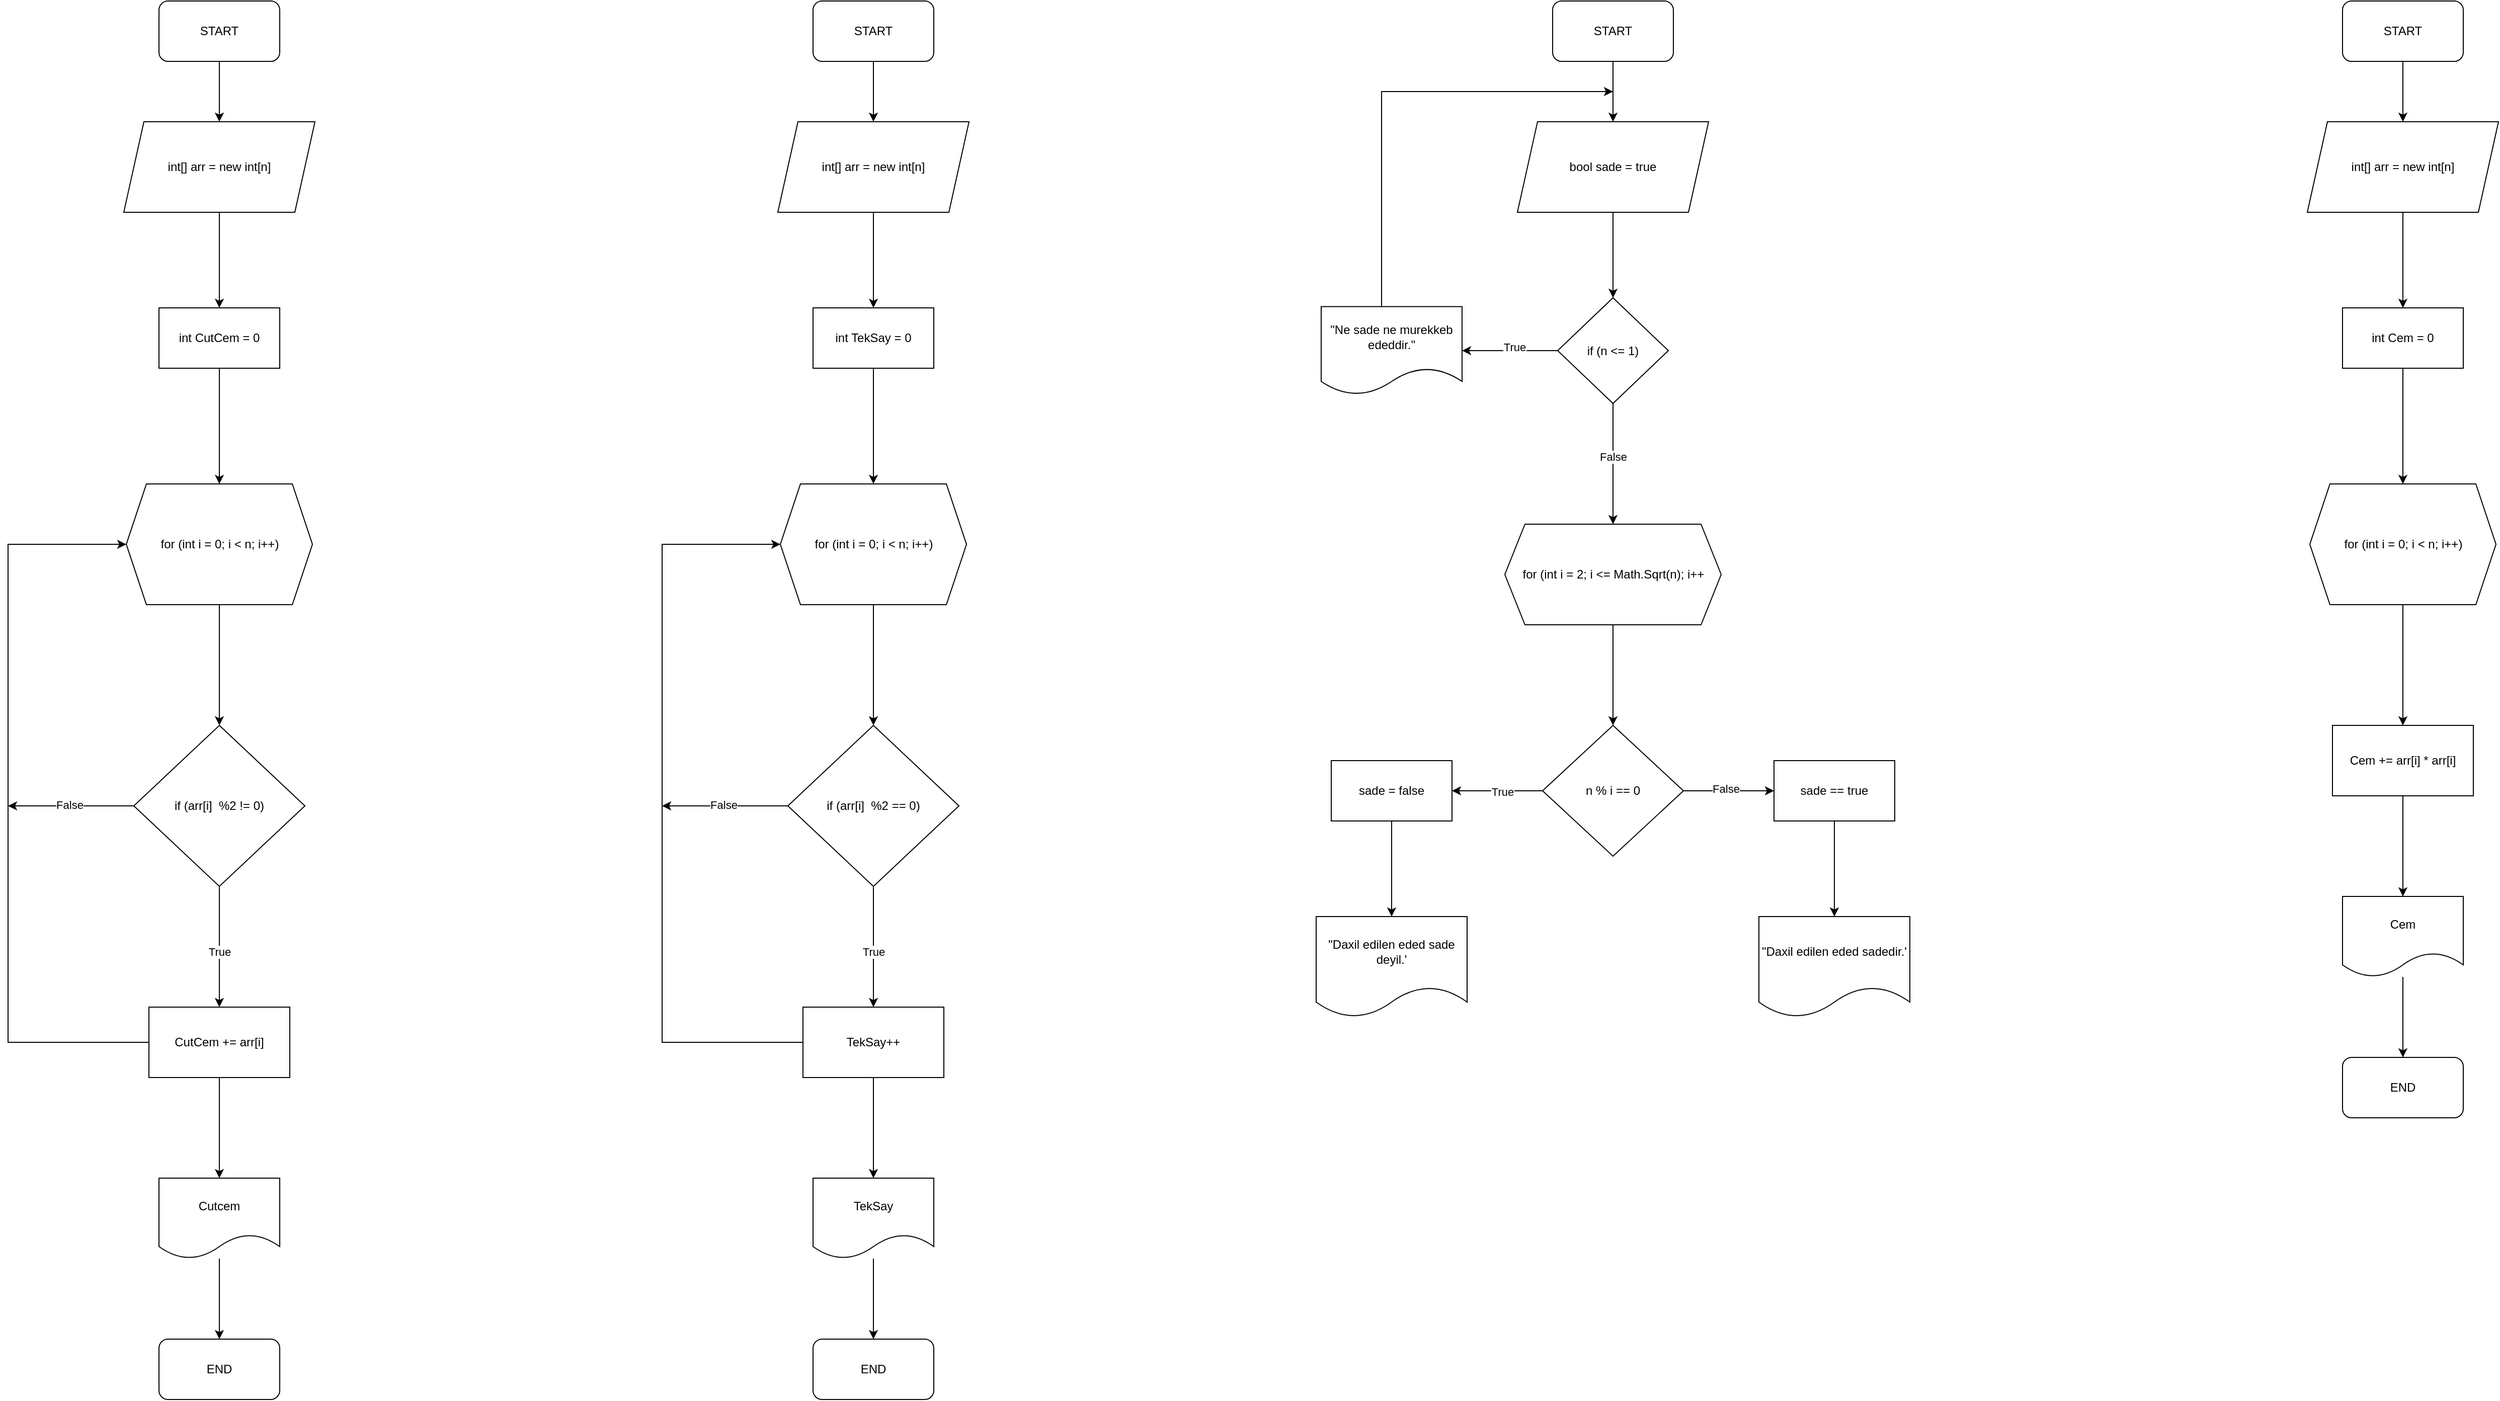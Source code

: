 <mxfile version="28.2.5">
  <diagram name="Page-1" id="dEboGS7U_iWfPhheDCqN">
    <mxGraphModel dx="2852" dy="1554" grid="1" gridSize="10" guides="1" tooltips="1" connect="1" arrows="1" fold="1" page="1" pageScale="1" pageWidth="3300" pageHeight="4681" math="0" shadow="0">
      <root>
        <mxCell id="0" />
        <mxCell id="1" parent="0" />
        <mxCell id="BEmrBh2414RzZBp1cMvb-3" value="" style="edgeStyle=orthogonalEdgeStyle;rounded=0;orthogonalLoop=1;jettySize=auto;html=1;" parent="1" source="BEmrBh2414RzZBp1cMvb-1" target="BEmrBh2414RzZBp1cMvb-2" edge="1">
          <mxGeometry relative="1" as="geometry" />
        </mxCell>
        <mxCell id="BEmrBh2414RzZBp1cMvb-1" value="START" style="rounded=1;whiteSpace=wrap;html=1;" parent="1" vertex="1">
          <mxGeometry x="390" y="80" width="120" height="60" as="geometry" />
        </mxCell>
        <mxCell id="BEmrBh2414RzZBp1cMvb-7" value="" style="edgeStyle=orthogonalEdgeStyle;rounded=0;orthogonalLoop=1;jettySize=auto;html=1;" parent="1" source="BEmrBh2414RzZBp1cMvb-2" target="BEmrBh2414RzZBp1cMvb-6" edge="1">
          <mxGeometry relative="1" as="geometry" />
        </mxCell>
        <mxCell id="BEmrBh2414RzZBp1cMvb-2" value="int[] arr = new int[n]" style="shape=parallelogram;perimeter=parallelogramPerimeter;whiteSpace=wrap;html=1;fixedSize=1;" parent="1" vertex="1">
          <mxGeometry x="355" y="200" width="190" height="90" as="geometry" />
        </mxCell>
        <mxCell id="BEmrBh2414RzZBp1cMvb-10" value="" style="edgeStyle=orthogonalEdgeStyle;rounded=0;orthogonalLoop=1;jettySize=auto;html=1;" parent="1" source="BEmrBh2414RzZBp1cMvb-4" target="BEmrBh2414RzZBp1cMvb-9" edge="1">
          <mxGeometry relative="1" as="geometry" />
        </mxCell>
        <mxCell id="BEmrBh2414RzZBp1cMvb-4" value="for (int i = 0; i &amp;lt; n; i++)" style="shape=hexagon;perimeter=hexagonPerimeter2;whiteSpace=wrap;html=1;fixedSize=1;" parent="1" vertex="1">
          <mxGeometry x="357.5" y="560" width="185" height="120" as="geometry" />
        </mxCell>
        <mxCell id="BEmrBh2414RzZBp1cMvb-8" value="" style="edgeStyle=orthogonalEdgeStyle;rounded=0;orthogonalLoop=1;jettySize=auto;html=1;" parent="1" source="BEmrBh2414RzZBp1cMvb-6" target="BEmrBh2414RzZBp1cMvb-4" edge="1">
          <mxGeometry relative="1" as="geometry" />
        </mxCell>
        <mxCell id="BEmrBh2414RzZBp1cMvb-6" value="int CutCem = 0" style="whiteSpace=wrap;html=1;" parent="1" vertex="1">
          <mxGeometry x="390" y="385" width="120" height="60" as="geometry" />
        </mxCell>
        <mxCell id="BEmrBh2414RzZBp1cMvb-11" style="edgeStyle=orthogonalEdgeStyle;rounded=0;orthogonalLoop=1;jettySize=auto;html=1;" parent="1" source="BEmrBh2414RzZBp1cMvb-9" edge="1">
          <mxGeometry relative="1" as="geometry">
            <mxPoint x="240" y="880" as="targetPoint" />
          </mxGeometry>
        </mxCell>
        <mxCell id="BEmrBh2414RzZBp1cMvb-12" value="False" style="edgeLabel;html=1;align=center;verticalAlign=middle;resizable=0;points=[];" parent="BEmrBh2414RzZBp1cMvb-11" vertex="1" connectable="0">
          <mxGeometry x="0.024" y="-2" relative="1" as="geometry">
            <mxPoint as="offset" />
          </mxGeometry>
        </mxCell>
        <mxCell id="BEmrBh2414RzZBp1cMvb-14" style="edgeStyle=orthogonalEdgeStyle;rounded=0;orthogonalLoop=1;jettySize=auto;html=1;entryX=0.5;entryY=0;entryDx=0;entryDy=0;" parent="1" source="BEmrBh2414RzZBp1cMvb-9" target="BEmrBh2414RzZBp1cMvb-13" edge="1">
          <mxGeometry relative="1" as="geometry" />
        </mxCell>
        <mxCell id="BEmrBh2414RzZBp1cMvb-15" value="True" style="edgeLabel;html=1;align=center;verticalAlign=middle;resizable=0;points=[];" parent="BEmrBh2414RzZBp1cMvb-14" vertex="1" connectable="0">
          <mxGeometry x="0.083" relative="1" as="geometry">
            <mxPoint as="offset" />
          </mxGeometry>
        </mxCell>
        <mxCell id="BEmrBh2414RzZBp1cMvb-9" value="if (arr[i]&amp;nbsp; %2 != 0)" style="rhombus;whiteSpace=wrap;html=1;" parent="1" vertex="1">
          <mxGeometry x="365" y="800" width="170" height="160" as="geometry" />
        </mxCell>
        <mxCell id="BEmrBh2414RzZBp1cMvb-16" style="edgeStyle=orthogonalEdgeStyle;rounded=0;orthogonalLoop=1;jettySize=auto;html=1;entryX=0;entryY=0.5;entryDx=0;entryDy=0;" parent="1" source="BEmrBh2414RzZBp1cMvb-13" target="BEmrBh2414RzZBp1cMvb-4" edge="1">
          <mxGeometry relative="1" as="geometry">
            <mxPoint x="450" y="490" as="targetPoint" />
            <Array as="points">
              <mxPoint x="240" y="1115" />
              <mxPoint x="240" y="620" />
            </Array>
          </mxGeometry>
        </mxCell>
        <mxCell id="BEmrBh2414RzZBp1cMvb-18" style="edgeStyle=orthogonalEdgeStyle;rounded=0;orthogonalLoop=1;jettySize=auto;html=1;" parent="1" source="BEmrBh2414RzZBp1cMvb-13" edge="1">
          <mxGeometry relative="1" as="geometry">
            <mxPoint x="450" y="1250" as="targetPoint" />
          </mxGeometry>
        </mxCell>
        <mxCell id="BEmrBh2414RzZBp1cMvb-13" value="CutCem += arr[i]" style="rounded=0;whiteSpace=wrap;html=1;" parent="1" vertex="1">
          <mxGeometry x="380" y="1080" width="140" height="70" as="geometry" />
        </mxCell>
        <mxCell id="BEmrBh2414RzZBp1cMvb-21" value="" style="edgeStyle=orthogonalEdgeStyle;rounded=0;orthogonalLoop=1;jettySize=auto;html=1;" parent="1" source="BEmrBh2414RzZBp1cMvb-19" target="BEmrBh2414RzZBp1cMvb-20" edge="1">
          <mxGeometry relative="1" as="geometry" />
        </mxCell>
        <mxCell id="BEmrBh2414RzZBp1cMvb-19" value="Cutcem" style="shape=document;whiteSpace=wrap;html=1;boundedLbl=1;" parent="1" vertex="1">
          <mxGeometry x="390" y="1250" width="120" height="80" as="geometry" />
        </mxCell>
        <mxCell id="BEmrBh2414RzZBp1cMvb-20" value="END" style="rounded=1;whiteSpace=wrap;html=1;" parent="1" vertex="1">
          <mxGeometry x="390" y="1410" width="120" height="60" as="geometry" />
        </mxCell>
        <mxCell id="wgIfv-_r-CMj4aCdTh92-1" value="" style="edgeStyle=orthogonalEdgeStyle;rounded=0;orthogonalLoop=1;jettySize=auto;html=1;" edge="1" parent="1" source="wgIfv-_r-CMj4aCdTh92-2" target="wgIfv-_r-CMj4aCdTh92-4">
          <mxGeometry relative="1" as="geometry" />
        </mxCell>
        <mxCell id="wgIfv-_r-CMj4aCdTh92-2" value="START" style="rounded=1;whiteSpace=wrap;html=1;" vertex="1" parent="1">
          <mxGeometry x="1040" y="80" width="120" height="60" as="geometry" />
        </mxCell>
        <mxCell id="wgIfv-_r-CMj4aCdTh92-3" value="" style="edgeStyle=orthogonalEdgeStyle;rounded=0;orthogonalLoop=1;jettySize=auto;html=1;" edge="1" parent="1" source="wgIfv-_r-CMj4aCdTh92-4" target="wgIfv-_r-CMj4aCdTh92-8">
          <mxGeometry relative="1" as="geometry" />
        </mxCell>
        <mxCell id="wgIfv-_r-CMj4aCdTh92-4" value="int[] arr = new int[n]" style="shape=parallelogram;perimeter=parallelogramPerimeter;whiteSpace=wrap;html=1;fixedSize=1;" vertex="1" parent="1">
          <mxGeometry x="1005" y="200" width="190" height="90" as="geometry" />
        </mxCell>
        <mxCell id="wgIfv-_r-CMj4aCdTh92-5" value="" style="edgeStyle=orthogonalEdgeStyle;rounded=0;orthogonalLoop=1;jettySize=auto;html=1;" edge="1" parent="1" source="wgIfv-_r-CMj4aCdTh92-6" target="wgIfv-_r-CMj4aCdTh92-13">
          <mxGeometry relative="1" as="geometry" />
        </mxCell>
        <mxCell id="wgIfv-_r-CMj4aCdTh92-6" value="for (int i = 0; i &amp;lt; n; i++)" style="shape=hexagon;perimeter=hexagonPerimeter2;whiteSpace=wrap;html=1;fixedSize=1;" vertex="1" parent="1">
          <mxGeometry x="1007.5" y="560" width="185" height="120" as="geometry" />
        </mxCell>
        <mxCell id="wgIfv-_r-CMj4aCdTh92-7" value="" style="edgeStyle=orthogonalEdgeStyle;rounded=0;orthogonalLoop=1;jettySize=auto;html=1;" edge="1" parent="1" source="wgIfv-_r-CMj4aCdTh92-8" target="wgIfv-_r-CMj4aCdTh92-6">
          <mxGeometry relative="1" as="geometry" />
        </mxCell>
        <mxCell id="wgIfv-_r-CMj4aCdTh92-8" value="int TekSay = 0" style="whiteSpace=wrap;html=1;" vertex="1" parent="1">
          <mxGeometry x="1040" y="385" width="120" height="60" as="geometry" />
        </mxCell>
        <mxCell id="wgIfv-_r-CMj4aCdTh92-9" style="edgeStyle=orthogonalEdgeStyle;rounded=0;orthogonalLoop=1;jettySize=auto;html=1;" edge="1" parent="1" source="wgIfv-_r-CMj4aCdTh92-13">
          <mxGeometry relative="1" as="geometry">
            <mxPoint x="890" y="880" as="targetPoint" />
          </mxGeometry>
        </mxCell>
        <mxCell id="wgIfv-_r-CMj4aCdTh92-10" value="False" style="edgeLabel;html=1;align=center;verticalAlign=middle;resizable=0;points=[];" vertex="1" connectable="0" parent="wgIfv-_r-CMj4aCdTh92-9">
          <mxGeometry x="0.024" y="-2" relative="1" as="geometry">
            <mxPoint as="offset" />
          </mxGeometry>
        </mxCell>
        <mxCell id="wgIfv-_r-CMj4aCdTh92-11" style="edgeStyle=orthogonalEdgeStyle;rounded=0;orthogonalLoop=1;jettySize=auto;html=1;entryX=0.5;entryY=0;entryDx=0;entryDy=0;" edge="1" parent="1" source="wgIfv-_r-CMj4aCdTh92-13" target="wgIfv-_r-CMj4aCdTh92-16">
          <mxGeometry relative="1" as="geometry" />
        </mxCell>
        <mxCell id="wgIfv-_r-CMj4aCdTh92-12" value="True" style="edgeLabel;html=1;align=center;verticalAlign=middle;resizable=0;points=[];" vertex="1" connectable="0" parent="wgIfv-_r-CMj4aCdTh92-11">
          <mxGeometry x="0.083" relative="1" as="geometry">
            <mxPoint as="offset" />
          </mxGeometry>
        </mxCell>
        <mxCell id="wgIfv-_r-CMj4aCdTh92-13" value="if (arr[i]&amp;nbsp; %2 == 0)" style="rhombus;whiteSpace=wrap;html=1;" vertex="1" parent="1">
          <mxGeometry x="1015" y="800" width="170" height="160" as="geometry" />
        </mxCell>
        <mxCell id="wgIfv-_r-CMj4aCdTh92-14" style="edgeStyle=orthogonalEdgeStyle;rounded=0;orthogonalLoop=1;jettySize=auto;html=1;entryX=0;entryY=0.5;entryDx=0;entryDy=0;" edge="1" parent="1" source="wgIfv-_r-CMj4aCdTh92-16" target="wgIfv-_r-CMj4aCdTh92-6">
          <mxGeometry relative="1" as="geometry">
            <mxPoint x="1100" y="490" as="targetPoint" />
            <Array as="points">
              <mxPoint x="890" y="1115" />
              <mxPoint x="890" y="620" />
            </Array>
          </mxGeometry>
        </mxCell>
        <mxCell id="wgIfv-_r-CMj4aCdTh92-15" style="edgeStyle=orthogonalEdgeStyle;rounded=0;orthogonalLoop=1;jettySize=auto;html=1;" edge="1" parent="1" source="wgIfv-_r-CMj4aCdTh92-16">
          <mxGeometry relative="1" as="geometry">
            <mxPoint x="1100" y="1250" as="targetPoint" />
          </mxGeometry>
        </mxCell>
        <mxCell id="wgIfv-_r-CMj4aCdTh92-16" value="TekSay++" style="rounded=0;whiteSpace=wrap;html=1;" vertex="1" parent="1">
          <mxGeometry x="1030" y="1080" width="140" height="70" as="geometry" />
        </mxCell>
        <mxCell id="wgIfv-_r-CMj4aCdTh92-17" value="" style="edgeStyle=orthogonalEdgeStyle;rounded=0;orthogonalLoop=1;jettySize=auto;html=1;" edge="1" parent="1" source="wgIfv-_r-CMj4aCdTh92-18" target="wgIfv-_r-CMj4aCdTh92-19">
          <mxGeometry relative="1" as="geometry" />
        </mxCell>
        <mxCell id="wgIfv-_r-CMj4aCdTh92-18" value="TekSay" style="shape=document;whiteSpace=wrap;html=1;boundedLbl=1;" vertex="1" parent="1">
          <mxGeometry x="1040" y="1250" width="120" height="80" as="geometry" />
        </mxCell>
        <mxCell id="wgIfv-_r-CMj4aCdTh92-19" value="END" style="rounded=1;whiteSpace=wrap;html=1;" vertex="1" parent="1">
          <mxGeometry x="1040" y="1410" width="120" height="60" as="geometry" />
        </mxCell>
        <mxCell id="wgIfv-_r-CMj4aCdTh92-22" value="" style="edgeStyle=orthogonalEdgeStyle;rounded=0;orthogonalLoop=1;jettySize=auto;html=1;" edge="1" parent="1" source="wgIfv-_r-CMj4aCdTh92-20" target="wgIfv-_r-CMj4aCdTh92-21">
          <mxGeometry relative="1" as="geometry" />
        </mxCell>
        <mxCell id="wgIfv-_r-CMj4aCdTh92-20" value="START" style="rounded=1;whiteSpace=wrap;html=1;" vertex="1" parent="1">
          <mxGeometry x="1775" y="80" width="120" height="60" as="geometry" />
        </mxCell>
        <mxCell id="wgIfv-_r-CMj4aCdTh92-24" value="" style="edgeStyle=orthogonalEdgeStyle;rounded=0;orthogonalLoop=1;jettySize=auto;html=1;" edge="1" parent="1" source="wgIfv-_r-CMj4aCdTh92-21" target="wgIfv-_r-CMj4aCdTh92-23">
          <mxGeometry relative="1" as="geometry" />
        </mxCell>
        <mxCell id="wgIfv-_r-CMj4aCdTh92-21" value="bool sade = true" style="shape=parallelogram;perimeter=parallelogramPerimeter;whiteSpace=wrap;html=1;fixedSize=1;" vertex="1" parent="1">
          <mxGeometry x="1740" y="200" width="190" height="90" as="geometry" />
        </mxCell>
        <mxCell id="wgIfv-_r-CMj4aCdTh92-26" value="" style="edgeStyle=orthogonalEdgeStyle;rounded=0;orthogonalLoop=1;jettySize=auto;html=1;" edge="1" parent="1" source="wgIfv-_r-CMj4aCdTh92-23" target="wgIfv-_r-CMj4aCdTh92-25">
          <mxGeometry relative="1" as="geometry" />
        </mxCell>
        <mxCell id="wgIfv-_r-CMj4aCdTh92-27" value="True" style="edgeLabel;html=1;align=center;verticalAlign=middle;resizable=0;points=[];" vertex="1" connectable="0" parent="wgIfv-_r-CMj4aCdTh92-26">
          <mxGeometry x="-0.084" y="-4" relative="1" as="geometry">
            <mxPoint as="offset" />
          </mxGeometry>
        </mxCell>
        <mxCell id="wgIfv-_r-CMj4aCdTh92-30" value="" style="edgeStyle=orthogonalEdgeStyle;rounded=0;orthogonalLoop=1;jettySize=auto;html=1;" edge="1" parent="1" source="wgIfv-_r-CMj4aCdTh92-23" target="wgIfv-_r-CMj4aCdTh92-29">
          <mxGeometry relative="1" as="geometry" />
        </mxCell>
        <mxCell id="wgIfv-_r-CMj4aCdTh92-31" value="False" style="edgeLabel;html=1;align=center;verticalAlign=middle;resizable=0;points=[];" vertex="1" connectable="0" parent="wgIfv-_r-CMj4aCdTh92-30">
          <mxGeometry x="-0.365" relative="1" as="geometry">
            <mxPoint y="15" as="offset" />
          </mxGeometry>
        </mxCell>
        <mxCell id="wgIfv-_r-CMj4aCdTh92-23" value="if (n &amp;lt;= 1)" style="rhombus;whiteSpace=wrap;html=1;" vertex="1" parent="1">
          <mxGeometry x="1780" y="375" width="110" height="105" as="geometry" />
        </mxCell>
        <mxCell id="wgIfv-_r-CMj4aCdTh92-28" style="edgeStyle=orthogonalEdgeStyle;rounded=0;orthogonalLoop=1;jettySize=auto;html=1;" edge="1" parent="1" source="wgIfv-_r-CMj4aCdTh92-25">
          <mxGeometry relative="1" as="geometry">
            <mxPoint x="1835" y="170" as="targetPoint" />
            <Array as="points">
              <mxPoint x="1605" y="170" />
            </Array>
          </mxGeometry>
        </mxCell>
        <mxCell id="wgIfv-_r-CMj4aCdTh92-25" value="&quot;Ne sade ne murekkeb ededdir.&quot;" style="shape=document;whiteSpace=wrap;html=1;boundedLbl=1;" vertex="1" parent="1">
          <mxGeometry x="1545" y="383.75" width="140" height="87.5" as="geometry" />
        </mxCell>
        <mxCell id="wgIfv-_r-CMj4aCdTh92-33" value="" style="edgeStyle=orthogonalEdgeStyle;rounded=0;orthogonalLoop=1;jettySize=auto;html=1;" edge="1" parent="1" source="wgIfv-_r-CMj4aCdTh92-29" target="wgIfv-_r-CMj4aCdTh92-32">
          <mxGeometry relative="1" as="geometry" />
        </mxCell>
        <mxCell id="wgIfv-_r-CMj4aCdTh92-29" value="for (int i = 2; i &amp;lt;= Math.Sqrt(n); i++" style="shape=hexagon;perimeter=hexagonPerimeter2;whiteSpace=wrap;html=1;fixedSize=1;" vertex="1" parent="1">
          <mxGeometry x="1727.5" y="600" width="215" height="100" as="geometry" />
        </mxCell>
        <mxCell id="wgIfv-_r-CMj4aCdTh92-35" value="" style="edgeStyle=orthogonalEdgeStyle;rounded=0;orthogonalLoop=1;jettySize=auto;html=1;" edge="1" parent="1" source="wgIfv-_r-CMj4aCdTh92-32" target="wgIfv-_r-CMj4aCdTh92-34">
          <mxGeometry relative="1" as="geometry" />
        </mxCell>
        <mxCell id="wgIfv-_r-CMj4aCdTh92-38" value="True" style="edgeLabel;html=1;align=center;verticalAlign=middle;resizable=0;points=[];" vertex="1" connectable="0" parent="wgIfv-_r-CMj4aCdTh92-35">
          <mxGeometry x="-0.099" y="1" relative="1" as="geometry">
            <mxPoint as="offset" />
          </mxGeometry>
        </mxCell>
        <mxCell id="wgIfv-_r-CMj4aCdTh92-37" value="" style="edgeStyle=orthogonalEdgeStyle;rounded=0;orthogonalLoop=1;jettySize=auto;html=1;" edge="1" parent="1" source="wgIfv-_r-CMj4aCdTh92-32" target="wgIfv-_r-CMj4aCdTh92-36">
          <mxGeometry relative="1" as="geometry" />
        </mxCell>
        <mxCell id="wgIfv-_r-CMj4aCdTh92-39" value="False" style="edgeLabel;html=1;align=center;verticalAlign=middle;resizable=0;points=[];" vertex="1" connectable="0" parent="wgIfv-_r-CMj4aCdTh92-37">
          <mxGeometry x="-0.063" y="2" relative="1" as="geometry">
            <mxPoint as="offset" />
          </mxGeometry>
        </mxCell>
        <mxCell id="wgIfv-_r-CMj4aCdTh92-32" value="n % i == 0" style="rhombus;whiteSpace=wrap;html=1;" vertex="1" parent="1">
          <mxGeometry x="1765" y="800" width="140" height="130" as="geometry" />
        </mxCell>
        <mxCell id="wgIfv-_r-CMj4aCdTh92-34" value="sade = false" style="whiteSpace=wrap;html=1;" vertex="1" parent="1">
          <mxGeometry x="1555" y="835" width="120" height="60" as="geometry" />
        </mxCell>
        <mxCell id="wgIfv-_r-CMj4aCdTh92-42" value="" style="edgeStyle=orthogonalEdgeStyle;rounded=0;orthogonalLoop=1;jettySize=auto;html=1;" edge="1" parent="1" source="wgIfv-_r-CMj4aCdTh92-36">
          <mxGeometry relative="1" as="geometry">
            <mxPoint x="2055" y="990" as="targetPoint" />
          </mxGeometry>
        </mxCell>
        <mxCell id="wgIfv-_r-CMj4aCdTh92-36" value="sade == true" style="whiteSpace=wrap;html=1;" vertex="1" parent="1">
          <mxGeometry x="1995" y="835" width="120" height="60" as="geometry" />
        </mxCell>
        <mxCell id="wgIfv-_r-CMj4aCdTh92-43" value="&quot;Daxil edilen eded sadedir.&#39;" style="shape=document;whiteSpace=wrap;html=1;boundedLbl=1;" vertex="1" parent="1">
          <mxGeometry x="1980" y="990" width="150" height="100" as="geometry" />
        </mxCell>
        <mxCell id="wgIfv-_r-CMj4aCdTh92-44" value="" style="edgeStyle=orthogonalEdgeStyle;rounded=0;orthogonalLoop=1;jettySize=auto;html=1;" edge="1" parent="1">
          <mxGeometry relative="1" as="geometry">
            <mxPoint x="1615" y="895" as="sourcePoint" />
            <mxPoint x="1615" y="990" as="targetPoint" />
          </mxGeometry>
        </mxCell>
        <mxCell id="wgIfv-_r-CMj4aCdTh92-45" value="&quot;Daxil edilen eded sade deyil.&#39;" style="shape=document;whiteSpace=wrap;html=1;boundedLbl=1;" vertex="1" parent="1">
          <mxGeometry x="1540" y="990" width="150" height="100" as="geometry" />
        </mxCell>
        <mxCell id="wgIfv-_r-CMj4aCdTh92-48" value="" style="edgeStyle=orthogonalEdgeStyle;rounded=0;orthogonalLoop=1;jettySize=auto;html=1;" edge="1" parent="1" source="wgIfv-_r-CMj4aCdTh92-49" target="wgIfv-_r-CMj4aCdTh92-51">
          <mxGeometry relative="1" as="geometry" />
        </mxCell>
        <mxCell id="wgIfv-_r-CMj4aCdTh92-49" value="START" style="rounded=1;whiteSpace=wrap;html=1;" vertex="1" parent="1">
          <mxGeometry x="2560" y="80" width="120" height="60" as="geometry" />
        </mxCell>
        <mxCell id="wgIfv-_r-CMj4aCdTh92-50" value="" style="edgeStyle=orthogonalEdgeStyle;rounded=0;orthogonalLoop=1;jettySize=auto;html=1;" edge="1" parent="1" source="wgIfv-_r-CMj4aCdTh92-51" target="wgIfv-_r-CMj4aCdTh92-55">
          <mxGeometry relative="1" as="geometry" />
        </mxCell>
        <mxCell id="wgIfv-_r-CMj4aCdTh92-51" value="int[] arr = new int[n]" style="shape=parallelogram;perimeter=parallelogramPerimeter;whiteSpace=wrap;html=1;fixedSize=1;" vertex="1" parent="1">
          <mxGeometry x="2525" y="200" width="190" height="90" as="geometry" />
        </mxCell>
        <mxCell id="wgIfv-_r-CMj4aCdTh92-52" value="" style="edgeStyle=orthogonalEdgeStyle;rounded=0;orthogonalLoop=1;jettySize=auto;html=1;" edge="1" parent="1" source="wgIfv-_r-CMj4aCdTh92-53">
          <mxGeometry relative="1" as="geometry">
            <mxPoint x="2620.0" y="800" as="targetPoint" />
          </mxGeometry>
        </mxCell>
        <mxCell id="wgIfv-_r-CMj4aCdTh92-53" value="for (int i = 0; i &amp;lt; n; i++)" style="shape=hexagon;perimeter=hexagonPerimeter2;whiteSpace=wrap;html=1;fixedSize=1;" vertex="1" parent="1">
          <mxGeometry x="2527.5" y="560" width="185" height="120" as="geometry" />
        </mxCell>
        <mxCell id="wgIfv-_r-CMj4aCdTh92-54" value="" style="edgeStyle=orthogonalEdgeStyle;rounded=0;orthogonalLoop=1;jettySize=auto;html=1;" edge="1" parent="1" source="wgIfv-_r-CMj4aCdTh92-55" target="wgIfv-_r-CMj4aCdTh92-53">
          <mxGeometry relative="1" as="geometry" />
        </mxCell>
        <mxCell id="wgIfv-_r-CMj4aCdTh92-55" value="int Cem = 0" style="whiteSpace=wrap;html=1;" vertex="1" parent="1">
          <mxGeometry x="2560" y="385" width="120" height="60" as="geometry" />
        </mxCell>
        <mxCell id="wgIfv-_r-CMj4aCdTh92-62" style="edgeStyle=orthogonalEdgeStyle;rounded=0;orthogonalLoop=1;jettySize=auto;html=1;" edge="1" parent="1" source="wgIfv-_r-CMj4aCdTh92-63">
          <mxGeometry relative="1" as="geometry">
            <mxPoint x="2620" y="970" as="targetPoint" />
          </mxGeometry>
        </mxCell>
        <mxCell id="wgIfv-_r-CMj4aCdTh92-63" value="Cem += arr[i] * arr[i]" style="rounded=0;whiteSpace=wrap;html=1;" vertex="1" parent="1">
          <mxGeometry x="2550" y="800" width="140" height="70" as="geometry" />
        </mxCell>
        <mxCell id="wgIfv-_r-CMj4aCdTh92-64" value="" style="edgeStyle=orthogonalEdgeStyle;rounded=0;orthogonalLoop=1;jettySize=auto;html=1;" edge="1" parent="1" source="wgIfv-_r-CMj4aCdTh92-65" target="wgIfv-_r-CMj4aCdTh92-66">
          <mxGeometry relative="1" as="geometry" />
        </mxCell>
        <mxCell id="wgIfv-_r-CMj4aCdTh92-65" value="Cem" style="shape=document;whiteSpace=wrap;html=1;boundedLbl=1;" vertex="1" parent="1">
          <mxGeometry x="2560" y="970" width="120" height="80" as="geometry" />
        </mxCell>
        <mxCell id="wgIfv-_r-CMj4aCdTh92-66" value="END" style="rounded=1;whiteSpace=wrap;html=1;" vertex="1" parent="1">
          <mxGeometry x="2560" y="1130" width="120" height="60" as="geometry" />
        </mxCell>
      </root>
    </mxGraphModel>
  </diagram>
</mxfile>
